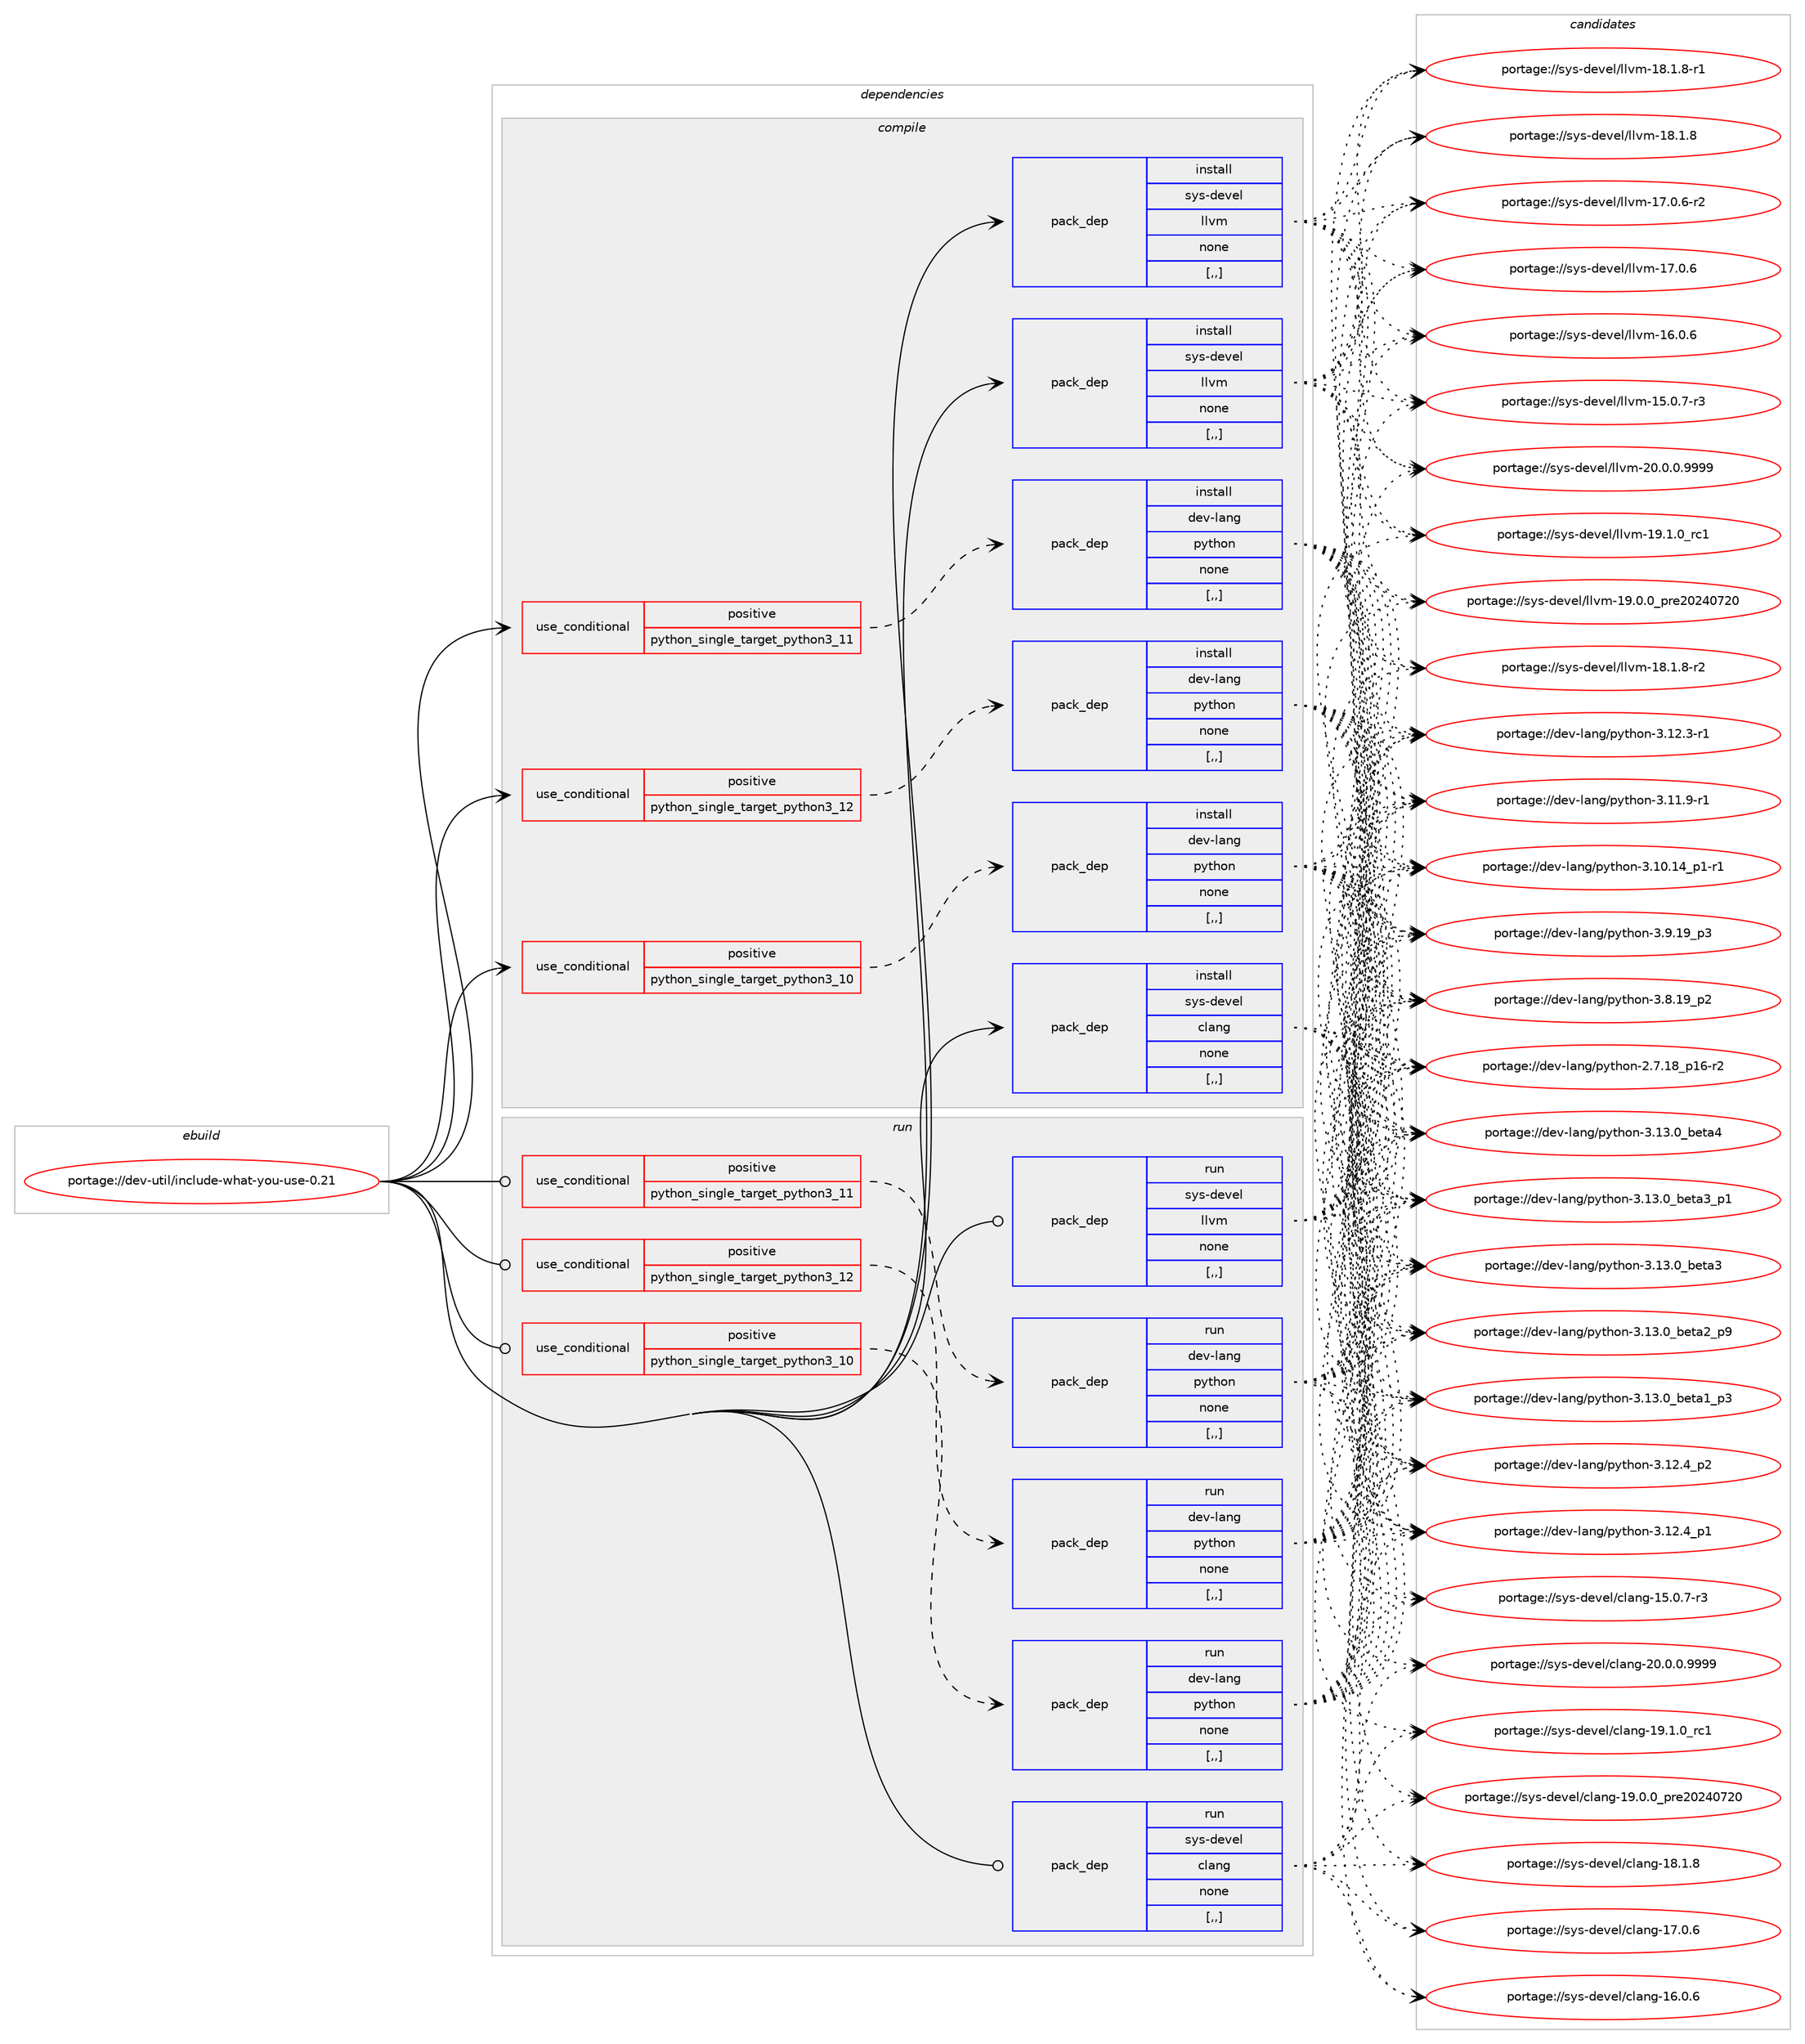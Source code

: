 digraph prolog {

# *************
# Graph options
# *************

newrank=true;
concentrate=true;
compound=true;
graph [rankdir=LR,fontname=Helvetica,fontsize=10,ranksep=1.5];#, ranksep=2.5, nodesep=0.2];
edge  [arrowhead=vee];
node  [fontname=Helvetica,fontsize=10];

# **********
# The ebuild
# **********

subgraph cluster_leftcol {
color=gray;
label=<<i>ebuild</i>>;
id [label="portage://dev-util/include-what-you-use-0.21", color=red, width=4, href="../dev-util/include-what-you-use-0.21.svg"];
}

# ****************
# The dependencies
# ****************

subgraph cluster_midcol {
color=gray;
label=<<i>dependencies</i>>;
subgraph cluster_compile {
fillcolor="#eeeeee";
style=filled;
label=<<i>compile</i>>;
subgraph cond60696 {
dependency215342 [label=<<TABLE BORDER="0" CELLBORDER="1" CELLSPACING="0" CELLPADDING="4"><TR><TD ROWSPAN="3" CELLPADDING="10">use_conditional</TD></TR><TR><TD>positive</TD></TR><TR><TD>python_single_target_python3_10</TD></TR></TABLE>>, shape=none, color=red];
subgraph pack153235 {
dependency215343 [label=<<TABLE BORDER="0" CELLBORDER="1" CELLSPACING="0" CELLPADDING="4" WIDTH="220"><TR><TD ROWSPAN="6" CELLPADDING="30">pack_dep</TD></TR><TR><TD WIDTH="110">install</TD></TR><TR><TD>dev-lang</TD></TR><TR><TD>python</TD></TR><TR><TD>none</TD></TR><TR><TD>[,,]</TD></TR></TABLE>>, shape=none, color=blue];
}
dependency215342:e -> dependency215343:w [weight=20,style="dashed",arrowhead="vee"];
}
id:e -> dependency215342:w [weight=20,style="solid",arrowhead="vee"];
subgraph cond60697 {
dependency215344 [label=<<TABLE BORDER="0" CELLBORDER="1" CELLSPACING="0" CELLPADDING="4"><TR><TD ROWSPAN="3" CELLPADDING="10">use_conditional</TD></TR><TR><TD>positive</TD></TR><TR><TD>python_single_target_python3_11</TD></TR></TABLE>>, shape=none, color=red];
subgraph pack153236 {
dependency215345 [label=<<TABLE BORDER="0" CELLBORDER="1" CELLSPACING="0" CELLPADDING="4" WIDTH="220"><TR><TD ROWSPAN="6" CELLPADDING="30">pack_dep</TD></TR><TR><TD WIDTH="110">install</TD></TR><TR><TD>dev-lang</TD></TR><TR><TD>python</TD></TR><TR><TD>none</TD></TR><TR><TD>[,,]</TD></TR></TABLE>>, shape=none, color=blue];
}
dependency215344:e -> dependency215345:w [weight=20,style="dashed",arrowhead="vee"];
}
id:e -> dependency215344:w [weight=20,style="solid",arrowhead="vee"];
subgraph cond60698 {
dependency215346 [label=<<TABLE BORDER="0" CELLBORDER="1" CELLSPACING="0" CELLPADDING="4"><TR><TD ROWSPAN="3" CELLPADDING="10">use_conditional</TD></TR><TR><TD>positive</TD></TR><TR><TD>python_single_target_python3_12</TD></TR></TABLE>>, shape=none, color=red];
subgraph pack153237 {
dependency215347 [label=<<TABLE BORDER="0" CELLBORDER="1" CELLSPACING="0" CELLPADDING="4" WIDTH="220"><TR><TD ROWSPAN="6" CELLPADDING="30">pack_dep</TD></TR><TR><TD WIDTH="110">install</TD></TR><TR><TD>dev-lang</TD></TR><TR><TD>python</TD></TR><TR><TD>none</TD></TR><TR><TD>[,,]</TD></TR></TABLE>>, shape=none, color=blue];
}
dependency215346:e -> dependency215347:w [weight=20,style="dashed",arrowhead="vee"];
}
id:e -> dependency215346:w [weight=20,style="solid",arrowhead="vee"];
subgraph pack153238 {
dependency215348 [label=<<TABLE BORDER="0" CELLBORDER="1" CELLSPACING="0" CELLPADDING="4" WIDTH="220"><TR><TD ROWSPAN="6" CELLPADDING="30">pack_dep</TD></TR><TR><TD WIDTH="110">install</TD></TR><TR><TD>sys-devel</TD></TR><TR><TD>clang</TD></TR><TR><TD>none</TD></TR><TR><TD>[,,]</TD></TR></TABLE>>, shape=none, color=blue];
}
id:e -> dependency215348:w [weight=20,style="solid",arrowhead="vee"];
subgraph pack153239 {
dependency215349 [label=<<TABLE BORDER="0" CELLBORDER="1" CELLSPACING="0" CELLPADDING="4" WIDTH="220"><TR><TD ROWSPAN="6" CELLPADDING="30">pack_dep</TD></TR><TR><TD WIDTH="110">install</TD></TR><TR><TD>sys-devel</TD></TR><TR><TD>llvm</TD></TR><TR><TD>none</TD></TR><TR><TD>[,,]</TD></TR></TABLE>>, shape=none, color=blue];
}
id:e -> dependency215349:w [weight=20,style="solid",arrowhead="vee"];
subgraph pack153240 {
dependency215350 [label=<<TABLE BORDER="0" CELLBORDER="1" CELLSPACING="0" CELLPADDING="4" WIDTH="220"><TR><TD ROWSPAN="6" CELLPADDING="30">pack_dep</TD></TR><TR><TD WIDTH="110">install</TD></TR><TR><TD>sys-devel</TD></TR><TR><TD>llvm</TD></TR><TR><TD>none</TD></TR><TR><TD>[,,]</TD></TR></TABLE>>, shape=none, color=blue];
}
id:e -> dependency215350:w [weight=20,style="solid",arrowhead="vee"];
}
subgraph cluster_compileandrun {
fillcolor="#eeeeee";
style=filled;
label=<<i>compile and run</i>>;
}
subgraph cluster_run {
fillcolor="#eeeeee";
style=filled;
label=<<i>run</i>>;
subgraph cond60699 {
dependency215351 [label=<<TABLE BORDER="0" CELLBORDER="1" CELLSPACING="0" CELLPADDING="4"><TR><TD ROWSPAN="3" CELLPADDING="10">use_conditional</TD></TR><TR><TD>positive</TD></TR><TR><TD>python_single_target_python3_10</TD></TR></TABLE>>, shape=none, color=red];
subgraph pack153241 {
dependency215352 [label=<<TABLE BORDER="0" CELLBORDER="1" CELLSPACING="0" CELLPADDING="4" WIDTH="220"><TR><TD ROWSPAN="6" CELLPADDING="30">pack_dep</TD></TR><TR><TD WIDTH="110">run</TD></TR><TR><TD>dev-lang</TD></TR><TR><TD>python</TD></TR><TR><TD>none</TD></TR><TR><TD>[,,]</TD></TR></TABLE>>, shape=none, color=blue];
}
dependency215351:e -> dependency215352:w [weight=20,style="dashed",arrowhead="vee"];
}
id:e -> dependency215351:w [weight=20,style="solid",arrowhead="odot"];
subgraph cond60700 {
dependency215353 [label=<<TABLE BORDER="0" CELLBORDER="1" CELLSPACING="0" CELLPADDING="4"><TR><TD ROWSPAN="3" CELLPADDING="10">use_conditional</TD></TR><TR><TD>positive</TD></TR><TR><TD>python_single_target_python3_11</TD></TR></TABLE>>, shape=none, color=red];
subgraph pack153242 {
dependency215354 [label=<<TABLE BORDER="0" CELLBORDER="1" CELLSPACING="0" CELLPADDING="4" WIDTH="220"><TR><TD ROWSPAN="6" CELLPADDING="30">pack_dep</TD></TR><TR><TD WIDTH="110">run</TD></TR><TR><TD>dev-lang</TD></TR><TR><TD>python</TD></TR><TR><TD>none</TD></TR><TR><TD>[,,]</TD></TR></TABLE>>, shape=none, color=blue];
}
dependency215353:e -> dependency215354:w [weight=20,style="dashed",arrowhead="vee"];
}
id:e -> dependency215353:w [weight=20,style="solid",arrowhead="odot"];
subgraph cond60701 {
dependency215355 [label=<<TABLE BORDER="0" CELLBORDER="1" CELLSPACING="0" CELLPADDING="4"><TR><TD ROWSPAN="3" CELLPADDING="10">use_conditional</TD></TR><TR><TD>positive</TD></TR><TR><TD>python_single_target_python3_12</TD></TR></TABLE>>, shape=none, color=red];
subgraph pack153243 {
dependency215356 [label=<<TABLE BORDER="0" CELLBORDER="1" CELLSPACING="0" CELLPADDING="4" WIDTH="220"><TR><TD ROWSPAN="6" CELLPADDING="30">pack_dep</TD></TR><TR><TD WIDTH="110">run</TD></TR><TR><TD>dev-lang</TD></TR><TR><TD>python</TD></TR><TR><TD>none</TD></TR><TR><TD>[,,]</TD></TR></TABLE>>, shape=none, color=blue];
}
dependency215355:e -> dependency215356:w [weight=20,style="dashed",arrowhead="vee"];
}
id:e -> dependency215355:w [weight=20,style="solid",arrowhead="odot"];
subgraph pack153244 {
dependency215357 [label=<<TABLE BORDER="0" CELLBORDER="1" CELLSPACING="0" CELLPADDING="4" WIDTH="220"><TR><TD ROWSPAN="6" CELLPADDING="30">pack_dep</TD></TR><TR><TD WIDTH="110">run</TD></TR><TR><TD>sys-devel</TD></TR><TR><TD>clang</TD></TR><TR><TD>none</TD></TR><TR><TD>[,,]</TD></TR></TABLE>>, shape=none, color=blue];
}
id:e -> dependency215357:w [weight=20,style="solid",arrowhead="odot"];
subgraph pack153245 {
dependency215358 [label=<<TABLE BORDER="0" CELLBORDER="1" CELLSPACING="0" CELLPADDING="4" WIDTH="220"><TR><TD ROWSPAN="6" CELLPADDING="30">pack_dep</TD></TR><TR><TD WIDTH="110">run</TD></TR><TR><TD>sys-devel</TD></TR><TR><TD>llvm</TD></TR><TR><TD>none</TD></TR><TR><TD>[,,]</TD></TR></TABLE>>, shape=none, color=blue];
}
id:e -> dependency215358:w [weight=20,style="solid",arrowhead="odot"];
}
}

# **************
# The candidates
# **************

subgraph cluster_choices {
rank=same;
color=gray;
label=<<i>candidates</i>>;

subgraph choice153235 {
color=black;
nodesep=1;
choice1001011184510897110103471121211161041111104551464951464895981011169752 [label="portage://dev-lang/python-3.13.0_beta4", color=red, width=4,href="../dev-lang/python-3.13.0_beta4.svg"];
choice10010111845108971101034711212111610411111045514649514648959810111697519511249 [label="portage://dev-lang/python-3.13.0_beta3_p1", color=red, width=4,href="../dev-lang/python-3.13.0_beta3_p1.svg"];
choice1001011184510897110103471121211161041111104551464951464895981011169751 [label="portage://dev-lang/python-3.13.0_beta3", color=red, width=4,href="../dev-lang/python-3.13.0_beta3.svg"];
choice10010111845108971101034711212111610411111045514649514648959810111697509511257 [label="portage://dev-lang/python-3.13.0_beta2_p9", color=red, width=4,href="../dev-lang/python-3.13.0_beta2_p9.svg"];
choice10010111845108971101034711212111610411111045514649514648959810111697499511251 [label="portage://dev-lang/python-3.13.0_beta1_p3", color=red, width=4,href="../dev-lang/python-3.13.0_beta1_p3.svg"];
choice100101118451089711010347112121116104111110455146495046529511250 [label="portage://dev-lang/python-3.12.4_p2", color=red, width=4,href="../dev-lang/python-3.12.4_p2.svg"];
choice100101118451089711010347112121116104111110455146495046529511249 [label="portage://dev-lang/python-3.12.4_p1", color=red, width=4,href="../dev-lang/python-3.12.4_p1.svg"];
choice100101118451089711010347112121116104111110455146495046514511449 [label="portage://dev-lang/python-3.12.3-r1", color=red, width=4,href="../dev-lang/python-3.12.3-r1.svg"];
choice100101118451089711010347112121116104111110455146494946574511449 [label="portage://dev-lang/python-3.11.9-r1", color=red, width=4,href="../dev-lang/python-3.11.9-r1.svg"];
choice100101118451089711010347112121116104111110455146494846495295112494511449 [label="portage://dev-lang/python-3.10.14_p1-r1", color=red, width=4,href="../dev-lang/python-3.10.14_p1-r1.svg"];
choice100101118451089711010347112121116104111110455146574649579511251 [label="portage://dev-lang/python-3.9.19_p3", color=red, width=4,href="../dev-lang/python-3.9.19_p3.svg"];
choice100101118451089711010347112121116104111110455146564649579511250 [label="portage://dev-lang/python-3.8.19_p2", color=red, width=4,href="../dev-lang/python-3.8.19_p2.svg"];
choice100101118451089711010347112121116104111110455046554649569511249544511450 [label="portage://dev-lang/python-2.7.18_p16-r2", color=red, width=4,href="../dev-lang/python-2.7.18_p16-r2.svg"];
dependency215343:e -> choice1001011184510897110103471121211161041111104551464951464895981011169752:w [style=dotted,weight="100"];
dependency215343:e -> choice10010111845108971101034711212111610411111045514649514648959810111697519511249:w [style=dotted,weight="100"];
dependency215343:e -> choice1001011184510897110103471121211161041111104551464951464895981011169751:w [style=dotted,weight="100"];
dependency215343:e -> choice10010111845108971101034711212111610411111045514649514648959810111697509511257:w [style=dotted,weight="100"];
dependency215343:e -> choice10010111845108971101034711212111610411111045514649514648959810111697499511251:w [style=dotted,weight="100"];
dependency215343:e -> choice100101118451089711010347112121116104111110455146495046529511250:w [style=dotted,weight="100"];
dependency215343:e -> choice100101118451089711010347112121116104111110455146495046529511249:w [style=dotted,weight="100"];
dependency215343:e -> choice100101118451089711010347112121116104111110455146495046514511449:w [style=dotted,weight="100"];
dependency215343:e -> choice100101118451089711010347112121116104111110455146494946574511449:w [style=dotted,weight="100"];
dependency215343:e -> choice100101118451089711010347112121116104111110455146494846495295112494511449:w [style=dotted,weight="100"];
dependency215343:e -> choice100101118451089711010347112121116104111110455146574649579511251:w [style=dotted,weight="100"];
dependency215343:e -> choice100101118451089711010347112121116104111110455146564649579511250:w [style=dotted,weight="100"];
dependency215343:e -> choice100101118451089711010347112121116104111110455046554649569511249544511450:w [style=dotted,weight="100"];
}
subgraph choice153236 {
color=black;
nodesep=1;
choice1001011184510897110103471121211161041111104551464951464895981011169752 [label="portage://dev-lang/python-3.13.0_beta4", color=red, width=4,href="../dev-lang/python-3.13.0_beta4.svg"];
choice10010111845108971101034711212111610411111045514649514648959810111697519511249 [label="portage://dev-lang/python-3.13.0_beta3_p1", color=red, width=4,href="../dev-lang/python-3.13.0_beta3_p1.svg"];
choice1001011184510897110103471121211161041111104551464951464895981011169751 [label="portage://dev-lang/python-3.13.0_beta3", color=red, width=4,href="../dev-lang/python-3.13.0_beta3.svg"];
choice10010111845108971101034711212111610411111045514649514648959810111697509511257 [label="portage://dev-lang/python-3.13.0_beta2_p9", color=red, width=4,href="../dev-lang/python-3.13.0_beta2_p9.svg"];
choice10010111845108971101034711212111610411111045514649514648959810111697499511251 [label="portage://dev-lang/python-3.13.0_beta1_p3", color=red, width=4,href="../dev-lang/python-3.13.0_beta1_p3.svg"];
choice100101118451089711010347112121116104111110455146495046529511250 [label="portage://dev-lang/python-3.12.4_p2", color=red, width=4,href="../dev-lang/python-3.12.4_p2.svg"];
choice100101118451089711010347112121116104111110455146495046529511249 [label="portage://dev-lang/python-3.12.4_p1", color=red, width=4,href="../dev-lang/python-3.12.4_p1.svg"];
choice100101118451089711010347112121116104111110455146495046514511449 [label="portage://dev-lang/python-3.12.3-r1", color=red, width=4,href="../dev-lang/python-3.12.3-r1.svg"];
choice100101118451089711010347112121116104111110455146494946574511449 [label="portage://dev-lang/python-3.11.9-r1", color=red, width=4,href="../dev-lang/python-3.11.9-r1.svg"];
choice100101118451089711010347112121116104111110455146494846495295112494511449 [label="portage://dev-lang/python-3.10.14_p1-r1", color=red, width=4,href="../dev-lang/python-3.10.14_p1-r1.svg"];
choice100101118451089711010347112121116104111110455146574649579511251 [label="portage://dev-lang/python-3.9.19_p3", color=red, width=4,href="../dev-lang/python-3.9.19_p3.svg"];
choice100101118451089711010347112121116104111110455146564649579511250 [label="portage://dev-lang/python-3.8.19_p2", color=red, width=4,href="../dev-lang/python-3.8.19_p2.svg"];
choice100101118451089711010347112121116104111110455046554649569511249544511450 [label="portage://dev-lang/python-2.7.18_p16-r2", color=red, width=4,href="../dev-lang/python-2.7.18_p16-r2.svg"];
dependency215345:e -> choice1001011184510897110103471121211161041111104551464951464895981011169752:w [style=dotted,weight="100"];
dependency215345:e -> choice10010111845108971101034711212111610411111045514649514648959810111697519511249:w [style=dotted,weight="100"];
dependency215345:e -> choice1001011184510897110103471121211161041111104551464951464895981011169751:w [style=dotted,weight="100"];
dependency215345:e -> choice10010111845108971101034711212111610411111045514649514648959810111697509511257:w [style=dotted,weight="100"];
dependency215345:e -> choice10010111845108971101034711212111610411111045514649514648959810111697499511251:w [style=dotted,weight="100"];
dependency215345:e -> choice100101118451089711010347112121116104111110455146495046529511250:w [style=dotted,weight="100"];
dependency215345:e -> choice100101118451089711010347112121116104111110455146495046529511249:w [style=dotted,weight="100"];
dependency215345:e -> choice100101118451089711010347112121116104111110455146495046514511449:w [style=dotted,weight="100"];
dependency215345:e -> choice100101118451089711010347112121116104111110455146494946574511449:w [style=dotted,weight="100"];
dependency215345:e -> choice100101118451089711010347112121116104111110455146494846495295112494511449:w [style=dotted,weight="100"];
dependency215345:e -> choice100101118451089711010347112121116104111110455146574649579511251:w [style=dotted,weight="100"];
dependency215345:e -> choice100101118451089711010347112121116104111110455146564649579511250:w [style=dotted,weight="100"];
dependency215345:e -> choice100101118451089711010347112121116104111110455046554649569511249544511450:w [style=dotted,weight="100"];
}
subgraph choice153237 {
color=black;
nodesep=1;
choice1001011184510897110103471121211161041111104551464951464895981011169752 [label="portage://dev-lang/python-3.13.0_beta4", color=red, width=4,href="../dev-lang/python-3.13.0_beta4.svg"];
choice10010111845108971101034711212111610411111045514649514648959810111697519511249 [label="portage://dev-lang/python-3.13.0_beta3_p1", color=red, width=4,href="../dev-lang/python-3.13.0_beta3_p1.svg"];
choice1001011184510897110103471121211161041111104551464951464895981011169751 [label="portage://dev-lang/python-3.13.0_beta3", color=red, width=4,href="../dev-lang/python-3.13.0_beta3.svg"];
choice10010111845108971101034711212111610411111045514649514648959810111697509511257 [label="portage://dev-lang/python-3.13.0_beta2_p9", color=red, width=4,href="../dev-lang/python-3.13.0_beta2_p9.svg"];
choice10010111845108971101034711212111610411111045514649514648959810111697499511251 [label="portage://dev-lang/python-3.13.0_beta1_p3", color=red, width=4,href="../dev-lang/python-3.13.0_beta1_p3.svg"];
choice100101118451089711010347112121116104111110455146495046529511250 [label="portage://dev-lang/python-3.12.4_p2", color=red, width=4,href="../dev-lang/python-3.12.4_p2.svg"];
choice100101118451089711010347112121116104111110455146495046529511249 [label="portage://dev-lang/python-3.12.4_p1", color=red, width=4,href="../dev-lang/python-3.12.4_p1.svg"];
choice100101118451089711010347112121116104111110455146495046514511449 [label="portage://dev-lang/python-3.12.3-r1", color=red, width=4,href="../dev-lang/python-3.12.3-r1.svg"];
choice100101118451089711010347112121116104111110455146494946574511449 [label="portage://dev-lang/python-3.11.9-r1", color=red, width=4,href="../dev-lang/python-3.11.9-r1.svg"];
choice100101118451089711010347112121116104111110455146494846495295112494511449 [label="portage://dev-lang/python-3.10.14_p1-r1", color=red, width=4,href="../dev-lang/python-3.10.14_p1-r1.svg"];
choice100101118451089711010347112121116104111110455146574649579511251 [label="portage://dev-lang/python-3.9.19_p3", color=red, width=4,href="../dev-lang/python-3.9.19_p3.svg"];
choice100101118451089711010347112121116104111110455146564649579511250 [label="portage://dev-lang/python-3.8.19_p2", color=red, width=4,href="../dev-lang/python-3.8.19_p2.svg"];
choice100101118451089711010347112121116104111110455046554649569511249544511450 [label="portage://dev-lang/python-2.7.18_p16-r2", color=red, width=4,href="../dev-lang/python-2.7.18_p16-r2.svg"];
dependency215347:e -> choice1001011184510897110103471121211161041111104551464951464895981011169752:w [style=dotted,weight="100"];
dependency215347:e -> choice10010111845108971101034711212111610411111045514649514648959810111697519511249:w [style=dotted,weight="100"];
dependency215347:e -> choice1001011184510897110103471121211161041111104551464951464895981011169751:w [style=dotted,weight="100"];
dependency215347:e -> choice10010111845108971101034711212111610411111045514649514648959810111697509511257:w [style=dotted,weight="100"];
dependency215347:e -> choice10010111845108971101034711212111610411111045514649514648959810111697499511251:w [style=dotted,weight="100"];
dependency215347:e -> choice100101118451089711010347112121116104111110455146495046529511250:w [style=dotted,weight="100"];
dependency215347:e -> choice100101118451089711010347112121116104111110455146495046529511249:w [style=dotted,weight="100"];
dependency215347:e -> choice100101118451089711010347112121116104111110455146495046514511449:w [style=dotted,weight="100"];
dependency215347:e -> choice100101118451089711010347112121116104111110455146494946574511449:w [style=dotted,weight="100"];
dependency215347:e -> choice100101118451089711010347112121116104111110455146494846495295112494511449:w [style=dotted,weight="100"];
dependency215347:e -> choice100101118451089711010347112121116104111110455146574649579511251:w [style=dotted,weight="100"];
dependency215347:e -> choice100101118451089711010347112121116104111110455146564649579511250:w [style=dotted,weight="100"];
dependency215347:e -> choice100101118451089711010347112121116104111110455046554649569511249544511450:w [style=dotted,weight="100"];
}
subgraph choice153238 {
color=black;
nodesep=1;
choice11512111545100101118101108479910897110103455048464846484657575757 [label="portage://sys-devel/clang-20.0.0.9999", color=red, width=4,href="../sys-devel/clang-20.0.0.9999.svg"];
choice1151211154510010111810110847991089711010345495746494648951149949 [label="portage://sys-devel/clang-19.1.0_rc1", color=red, width=4,href="../sys-devel/clang-19.1.0_rc1.svg"];
choice1151211154510010111810110847991089711010345495746484648951121141015048505248555048 [label="portage://sys-devel/clang-19.0.0_pre20240720", color=red, width=4,href="../sys-devel/clang-19.0.0_pre20240720.svg"];
choice1151211154510010111810110847991089711010345495646494656 [label="portage://sys-devel/clang-18.1.8", color=red, width=4,href="../sys-devel/clang-18.1.8.svg"];
choice1151211154510010111810110847991089711010345495546484654 [label="portage://sys-devel/clang-17.0.6", color=red, width=4,href="../sys-devel/clang-17.0.6.svg"];
choice1151211154510010111810110847991089711010345495446484654 [label="portage://sys-devel/clang-16.0.6", color=red, width=4,href="../sys-devel/clang-16.0.6.svg"];
choice11512111545100101118101108479910897110103454953464846554511451 [label="portage://sys-devel/clang-15.0.7-r3", color=red, width=4,href="../sys-devel/clang-15.0.7-r3.svg"];
dependency215348:e -> choice11512111545100101118101108479910897110103455048464846484657575757:w [style=dotted,weight="100"];
dependency215348:e -> choice1151211154510010111810110847991089711010345495746494648951149949:w [style=dotted,weight="100"];
dependency215348:e -> choice1151211154510010111810110847991089711010345495746484648951121141015048505248555048:w [style=dotted,weight="100"];
dependency215348:e -> choice1151211154510010111810110847991089711010345495646494656:w [style=dotted,weight="100"];
dependency215348:e -> choice1151211154510010111810110847991089711010345495546484654:w [style=dotted,weight="100"];
dependency215348:e -> choice1151211154510010111810110847991089711010345495446484654:w [style=dotted,weight="100"];
dependency215348:e -> choice11512111545100101118101108479910897110103454953464846554511451:w [style=dotted,weight="100"];
}
subgraph choice153239 {
color=black;
nodesep=1;
choice1151211154510010111810110847108108118109455048464846484657575757 [label="portage://sys-devel/llvm-20.0.0.9999", color=red, width=4,href="../sys-devel/llvm-20.0.0.9999.svg"];
choice115121115451001011181011084710810811810945495746494648951149949 [label="portage://sys-devel/llvm-19.1.0_rc1", color=red, width=4,href="../sys-devel/llvm-19.1.0_rc1.svg"];
choice115121115451001011181011084710810811810945495746484648951121141015048505248555048 [label="portage://sys-devel/llvm-19.0.0_pre20240720", color=red, width=4,href="../sys-devel/llvm-19.0.0_pre20240720.svg"];
choice1151211154510010111810110847108108118109454956464946564511450 [label="portage://sys-devel/llvm-18.1.8-r2", color=red, width=4,href="../sys-devel/llvm-18.1.8-r2.svg"];
choice1151211154510010111810110847108108118109454956464946564511449 [label="portage://sys-devel/llvm-18.1.8-r1", color=red, width=4,href="../sys-devel/llvm-18.1.8-r1.svg"];
choice115121115451001011181011084710810811810945495646494656 [label="portage://sys-devel/llvm-18.1.8", color=red, width=4,href="../sys-devel/llvm-18.1.8.svg"];
choice1151211154510010111810110847108108118109454955464846544511450 [label="portage://sys-devel/llvm-17.0.6-r2", color=red, width=4,href="../sys-devel/llvm-17.0.6-r2.svg"];
choice115121115451001011181011084710810811810945495546484654 [label="portage://sys-devel/llvm-17.0.6", color=red, width=4,href="../sys-devel/llvm-17.0.6.svg"];
choice115121115451001011181011084710810811810945495446484654 [label="portage://sys-devel/llvm-16.0.6", color=red, width=4,href="../sys-devel/llvm-16.0.6.svg"];
choice1151211154510010111810110847108108118109454953464846554511451 [label="portage://sys-devel/llvm-15.0.7-r3", color=red, width=4,href="../sys-devel/llvm-15.0.7-r3.svg"];
dependency215349:e -> choice1151211154510010111810110847108108118109455048464846484657575757:w [style=dotted,weight="100"];
dependency215349:e -> choice115121115451001011181011084710810811810945495746494648951149949:w [style=dotted,weight="100"];
dependency215349:e -> choice115121115451001011181011084710810811810945495746484648951121141015048505248555048:w [style=dotted,weight="100"];
dependency215349:e -> choice1151211154510010111810110847108108118109454956464946564511450:w [style=dotted,weight="100"];
dependency215349:e -> choice1151211154510010111810110847108108118109454956464946564511449:w [style=dotted,weight="100"];
dependency215349:e -> choice115121115451001011181011084710810811810945495646494656:w [style=dotted,weight="100"];
dependency215349:e -> choice1151211154510010111810110847108108118109454955464846544511450:w [style=dotted,weight="100"];
dependency215349:e -> choice115121115451001011181011084710810811810945495546484654:w [style=dotted,weight="100"];
dependency215349:e -> choice115121115451001011181011084710810811810945495446484654:w [style=dotted,weight="100"];
dependency215349:e -> choice1151211154510010111810110847108108118109454953464846554511451:w [style=dotted,weight="100"];
}
subgraph choice153240 {
color=black;
nodesep=1;
choice1151211154510010111810110847108108118109455048464846484657575757 [label="portage://sys-devel/llvm-20.0.0.9999", color=red, width=4,href="../sys-devel/llvm-20.0.0.9999.svg"];
choice115121115451001011181011084710810811810945495746494648951149949 [label="portage://sys-devel/llvm-19.1.0_rc1", color=red, width=4,href="../sys-devel/llvm-19.1.0_rc1.svg"];
choice115121115451001011181011084710810811810945495746484648951121141015048505248555048 [label="portage://sys-devel/llvm-19.0.0_pre20240720", color=red, width=4,href="../sys-devel/llvm-19.0.0_pre20240720.svg"];
choice1151211154510010111810110847108108118109454956464946564511450 [label="portage://sys-devel/llvm-18.1.8-r2", color=red, width=4,href="../sys-devel/llvm-18.1.8-r2.svg"];
choice1151211154510010111810110847108108118109454956464946564511449 [label="portage://sys-devel/llvm-18.1.8-r1", color=red, width=4,href="../sys-devel/llvm-18.1.8-r1.svg"];
choice115121115451001011181011084710810811810945495646494656 [label="portage://sys-devel/llvm-18.1.8", color=red, width=4,href="../sys-devel/llvm-18.1.8.svg"];
choice1151211154510010111810110847108108118109454955464846544511450 [label="portage://sys-devel/llvm-17.0.6-r2", color=red, width=4,href="../sys-devel/llvm-17.0.6-r2.svg"];
choice115121115451001011181011084710810811810945495546484654 [label="portage://sys-devel/llvm-17.0.6", color=red, width=4,href="../sys-devel/llvm-17.0.6.svg"];
choice115121115451001011181011084710810811810945495446484654 [label="portage://sys-devel/llvm-16.0.6", color=red, width=4,href="../sys-devel/llvm-16.0.6.svg"];
choice1151211154510010111810110847108108118109454953464846554511451 [label="portage://sys-devel/llvm-15.0.7-r3", color=red, width=4,href="../sys-devel/llvm-15.0.7-r3.svg"];
dependency215350:e -> choice1151211154510010111810110847108108118109455048464846484657575757:w [style=dotted,weight="100"];
dependency215350:e -> choice115121115451001011181011084710810811810945495746494648951149949:w [style=dotted,weight="100"];
dependency215350:e -> choice115121115451001011181011084710810811810945495746484648951121141015048505248555048:w [style=dotted,weight="100"];
dependency215350:e -> choice1151211154510010111810110847108108118109454956464946564511450:w [style=dotted,weight="100"];
dependency215350:e -> choice1151211154510010111810110847108108118109454956464946564511449:w [style=dotted,weight="100"];
dependency215350:e -> choice115121115451001011181011084710810811810945495646494656:w [style=dotted,weight="100"];
dependency215350:e -> choice1151211154510010111810110847108108118109454955464846544511450:w [style=dotted,weight="100"];
dependency215350:e -> choice115121115451001011181011084710810811810945495546484654:w [style=dotted,weight="100"];
dependency215350:e -> choice115121115451001011181011084710810811810945495446484654:w [style=dotted,weight="100"];
dependency215350:e -> choice1151211154510010111810110847108108118109454953464846554511451:w [style=dotted,weight="100"];
}
subgraph choice153241 {
color=black;
nodesep=1;
choice1001011184510897110103471121211161041111104551464951464895981011169752 [label="portage://dev-lang/python-3.13.0_beta4", color=red, width=4,href="../dev-lang/python-3.13.0_beta4.svg"];
choice10010111845108971101034711212111610411111045514649514648959810111697519511249 [label="portage://dev-lang/python-3.13.0_beta3_p1", color=red, width=4,href="../dev-lang/python-3.13.0_beta3_p1.svg"];
choice1001011184510897110103471121211161041111104551464951464895981011169751 [label="portage://dev-lang/python-3.13.0_beta3", color=red, width=4,href="../dev-lang/python-3.13.0_beta3.svg"];
choice10010111845108971101034711212111610411111045514649514648959810111697509511257 [label="portage://dev-lang/python-3.13.0_beta2_p9", color=red, width=4,href="../dev-lang/python-3.13.0_beta2_p9.svg"];
choice10010111845108971101034711212111610411111045514649514648959810111697499511251 [label="portage://dev-lang/python-3.13.0_beta1_p3", color=red, width=4,href="../dev-lang/python-3.13.0_beta1_p3.svg"];
choice100101118451089711010347112121116104111110455146495046529511250 [label="portage://dev-lang/python-3.12.4_p2", color=red, width=4,href="../dev-lang/python-3.12.4_p2.svg"];
choice100101118451089711010347112121116104111110455146495046529511249 [label="portage://dev-lang/python-3.12.4_p1", color=red, width=4,href="../dev-lang/python-3.12.4_p1.svg"];
choice100101118451089711010347112121116104111110455146495046514511449 [label="portage://dev-lang/python-3.12.3-r1", color=red, width=4,href="../dev-lang/python-3.12.3-r1.svg"];
choice100101118451089711010347112121116104111110455146494946574511449 [label="portage://dev-lang/python-3.11.9-r1", color=red, width=4,href="../dev-lang/python-3.11.9-r1.svg"];
choice100101118451089711010347112121116104111110455146494846495295112494511449 [label="portage://dev-lang/python-3.10.14_p1-r1", color=red, width=4,href="../dev-lang/python-3.10.14_p1-r1.svg"];
choice100101118451089711010347112121116104111110455146574649579511251 [label="portage://dev-lang/python-3.9.19_p3", color=red, width=4,href="../dev-lang/python-3.9.19_p3.svg"];
choice100101118451089711010347112121116104111110455146564649579511250 [label="portage://dev-lang/python-3.8.19_p2", color=red, width=4,href="../dev-lang/python-3.8.19_p2.svg"];
choice100101118451089711010347112121116104111110455046554649569511249544511450 [label="portage://dev-lang/python-2.7.18_p16-r2", color=red, width=4,href="../dev-lang/python-2.7.18_p16-r2.svg"];
dependency215352:e -> choice1001011184510897110103471121211161041111104551464951464895981011169752:w [style=dotted,weight="100"];
dependency215352:e -> choice10010111845108971101034711212111610411111045514649514648959810111697519511249:w [style=dotted,weight="100"];
dependency215352:e -> choice1001011184510897110103471121211161041111104551464951464895981011169751:w [style=dotted,weight="100"];
dependency215352:e -> choice10010111845108971101034711212111610411111045514649514648959810111697509511257:w [style=dotted,weight="100"];
dependency215352:e -> choice10010111845108971101034711212111610411111045514649514648959810111697499511251:w [style=dotted,weight="100"];
dependency215352:e -> choice100101118451089711010347112121116104111110455146495046529511250:w [style=dotted,weight="100"];
dependency215352:e -> choice100101118451089711010347112121116104111110455146495046529511249:w [style=dotted,weight="100"];
dependency215352:e -> choice100101118451089711010347112121116104111110455146495046514511449:w [style=dotted,weight="100"];
dependency215352:e -> choice100101118451089711010347112121116104111110455146494946574511449:w [style=dotted,weight="100"];
dependency215352:e -> choice100101118451089711010347112121116104111110455146494846495295112494511449:w [style=dotted,weight="100"];
dependency215352:e -> choice100101118451089711010347112121116104111110455146574649579511251:w [style=dotted,weight="100"];
dependency215352:e -> choice100101118451089711010347112121116104111110455146564649579511250:w [style=dotted,weight="100"];
dependency215352:e -> choice100101118451089711010347112121116104111110455046554649569511249544511450:w [style=dotted,weight="100"];
}
subgraph choice153242 {
color=black;
nodesep=1;
choice1001011184510897110103471121211161041111104551464951464895981011169752 [label="portage://dev-lang/python-3.13.0_beta4", color=red, width=4,href="../dev-lang/python-3.13.0_beta4.svg"];
choice10010111845108971101034711212111610411111045514649514648959810111697519511249 [label="portage://dev-lang/python-3.13.0_beta3_p1", color=red, width=4,href="../dev-lang/python-3.13.0_beta3_p1.svg"];
choice1001011184510897110103471121211161041111104551464951464895981011169751 [label="portage://dev-lang/python-3.13.0_beta3", color=red, width=4,href="../dev-lang/python-3.13.0_beta3.svg"];
choice10010111845108971101034711212111610411111045514649514648959810111697509511257 [label="portage://dev-lang/python-3.13.0_beta2_p9", color=red, width=4,href="../dev-lang/python-3.13.0_beta2_p9.svg"];
choice10010111845108971101034711212111610411111045514649514648959810111697499511251 [label="portage://dev-lang/python-3.13.0_beta1_p3", color=red, width=4,href="../dev-lang/python-3.13.0_beta1_p3.svg"];
choice100101118451089711010347112121116104111110455146495046529511250 [label="portage://dev-lang/python-3.12.4_p2", color=red, width=4,href="../dev-lang/python-3.12.4_p2.svg"];
choice100101118451089711010347112121116104111110455146495046529511249 [label="portage://dev-lang/python-3.12.4_p1", color=red, width=4,href="../dev-lang/python-3.12.4_p1.svg"];
choice100101118451089711010347112121116104111110455146495046514511449 [label="portage://dev-lang/python-3.12.3-r1", color=red, width=4,href="../dev-lang/python-3.12.3-r1.svg"];
choice100101118451089711010347112121116104111110455146494946574511449 [label="portage://dev-lang/python-3.11.9-r1", color=red, width=4,href="../dev-lang/python-3.11.9-r1.svg"];
choice100101118451089711010347112121116104111110455146494846495295112494511449 [label="portage://dev-lang/python-3.10.14_p1-r1", color=red, width=4,href="../dev-lang/python-3.10.14_p1-r1.svg"];
choice100101118451089711010347112121116104111110455146574649579511251 [label="portage://dev-lang/python-3.9.19_p3", color=red, width=4,href="../dev-lang/python-3.9.19_p3.svg"];
choice100101118451089711010347112121116104111110455146564649579511250 [label="portage://dev-lang/python-3.8.19_p2", color=red, width=4,href="../dev-lang/python-3.8.19_p2.svg"];
choice100101118451089711010347112121116104111110455046554649569511249544511450 [label="portage://dev-lang/python-2.7.18_p16-r2", color=red, width=4,href="../dev-lang/python-2.7.18_p16-r2.svg"];
dependency215354:e -> choice1001011184510897110103471121211161041111104551464951464895981011169752:w [style=dotted,weight="100"];
dependency215354:e -> choice10010111845108971101034711212111610411111045514649514648959810111697519511249:w [style=dotted,weight="100"];
dependency215354:e -> choice1001011184510897110103471121211161041111104551464951464895981011169751:w [style=dotted,weight="100"];
dependency215354:e -> choice10010111845108971101034711212111610411111045514649514648959810111697509511257:w [style=dotted,weight="100"];
dependency215354:e -> choice10010111845108971101034711212111610411111045514649514648959810111697499511251:w [style=dotted,weight="100"];
dependency215354:e -> choice100101118451089711010347112121116104111110455146495046529511250:w [style=dotted,weight="100"];
dependency215354:e -> choice100101118451089711010347112121116104111110455146495046529511249:w [style=dotted,weight="100"];
dependency215354:e -> choice100101118451089711010347112121116104111110455146495046514511449:w [style=dotted,weight="100"];
dependency215354:e -> choice100101118451089711010347112121116104111110455146494946574511449:w [style=dotted,weight="100"];
dependency215354:e -> choice100101118451089711010347112121116104111110455146494846495295112494511449:w [style=dotted,weight="100"];
dependency215354:e -> choice100101118451089711010347112121116104111110455146574649579511251:w [style=dotted,weight="100"];
dependency215354:e -> choice100101118451089711010347112121116104111110455146564649579511250:w [style=dotted,weight="100"];
dependency215354:e -> choice100101118451089711010347112121116104111110455046554649569511249544511450:w [style=dotted,weight="100"];
}
subgraph choice153243 {
color=black;
nodesep=1;
choice1001011184510897110103471121211161041111104551464951464895981011169752 [label="portage://dev-lang/python-3.13.0_beta4", color=red, width=4,href="../dev-lang/python-3.13.0_beta4.svg"];
choice10010111845108971101034711212111610411111045514649514648959810111697519511249 [label="portage://dev-lang/python-3.13.0_beta3_p1", color=red, width=4,href="../dev-lang/python-3.13.0_beta3_p1.svg"];
choice1001011184510897110103471121211161041111104551464951464895981011169751 [label="portage://dev-lang/python-3.13.0_beta3", color=red, width=4,href="../dev-lang/python-3.13.0_beta3.svg"];
choice10010111845108971101034711212111610411111045514649514648959810111697509511257 [label="portage://dev-lang/python-3.13.0_beta2_p9", color=red, width=4,href="../dev-lang/python-3.13.0_beta2_p9.svg"];
choice10010111845108971101034711212111610411111045514649514648959810111697499511251 [label="portage://dev-lang/python-3.13.0_beta1_p3", color=red, width=4,href="../dev-lang/python-3.13.0_beta1_p3.svg"];
choice100101118451089711010347112121116104111110455146495046529511250 [label="portage://dev-lang/python-3.12.4_p2", color=red, width=4,href="../dev-lang/python-3.12.4_p2.svg"];
choice100101118451089711010347112121116104111110455146495046529511249 [label="portage://dev-lang/python-3.12.4_p1", color=red, width=4,href="../dev-lang/python-3.12.4_p1.svg"];
choice100101118451089711010347112121116104111110455146495046514511449 [label="portage://dev-lang/python-3.12.3-r1", color=red, width=4,href="../dev-lang/python-3.12.3-r1.svg"];
choice100101118451089711010347112121116104111110455146494946574511449 [label="portage://dev-lang/python-3.11.9-r1", color=red, width=4,href="../dev-lang/python-3.11.9-r1.svg"];
choice100101118451089711010347112121116104111110455146494846495295112494511449 [label="portage://dev-lang/python-3.10.14_p1-r1", color=red, width=4,href="../dev-lang/python-3.10.14_p1-r1.svg"];
choice100101118451089711010347112121116104111110455146574649579511251 [label="portage://dev-lang/python-3.9.19_p3", color=red, width=4,href="../dev-lang/python-3.9.19_p3.svg"];
choice100101118451089711010347112121116104111110455146564649579511250 [label="portage://dev-lang/python-3.8.19_p2", color=red, width=4,href="../dev-lang/python-3.8.19_p2.svg"];
choice100101118451089711010347112121116104111110455046554649569511249544511450 [label="portage://dev-lang/python-2.7.18_p16-r2", color=red, width=4,href="../dev-lang/python-2.7.18_p16-r2.svg"];
dependency215356:e -> choice1001011184510897110103471121211161041111104551464951464895981011169752:w [style=dotted,weight="100"];
dependency215356:e -> choice10010111845108971101034711212111610411111045514649514648959810111697519511249:w [style=dotted,weight="100"];
dependency215356:e -> choice1001011184510897110103471121211161041111104551464951464895981011169751:w [style=dotted,weight="100"];
dependency215356:e -> choice10010111845108971101034711212111610411111045514649514648959810111697509511257:w [style=dotted,weight="100"];
dependency215356:e -> choice10010111845108971101034711212111610411111045514649514648959810111697499511251:w [style=dotted,weight="100"];
dependency215356:e -> choice100101118451089711010347112121116104111110455146495046529511250:w [style=dotted,weight="100"];
dependency215356:e -> choice100101118451089711010347112121116104111110455146495046529511249:w [style=dotted,weight="100"];
dependency215356:e -> choice100101118451089711010347112121116104111110455146495046514511449:w [style=dotted,weight="100"];
dependency215356:e -> choice100101118451089711010347112121116104111110455146494946574511449:w [style=dotted,weight="100"];
dependency215356:e -> choice100101118451089711010347112121116104111110455146494846495295112494511449:w [style=dotted,weight="100"];
dependency215356:e -> choice100101118451089711010347112121116104111110455146574649579511251:w [style=dotted,weight="100"];
dependency215356:e -> choice100101118451089711010347112121116104111110455146564649579511250:w [style=dotted,weight="100"];
dependency215356:e -> choice100101118451089711010347112121116104111110455046554649569511249544511450:w [style=dotted,weight="100"];
}
subgraph choice153244 {
color=black;
nodesep=1;
choice11512111545100101118101108479910897110103455048464846484657575757 [label="portage://sys-devel/clang-20.0.0.9999", color=red, width=4,href="../sys-devel/clang-20.0.0.9999.svg"];
choice1151211154510010111810110847991089711010345495746494648951149949 [label="portage://sys-devel/clang-19.1.0_rc1", color=red, width=4,href="../sys-devel/clang-19.1.0_rc1.svg"];
choice1151211154510010111810110847991089711010345495746484648951121141015048505248555048 [label="portage://sys-devel/clang-19.0.0_pre20240720", color=red, width=4,href="../sys-devel/clang-19.0.0_pre20240720.svg"];
choice1151211154510010111810110847991089711010345495646494656 [label="portage://sys-devel/clang-18.1.8", color=red, width=4,href="../sys-devel/clang-18.1.8.svg"];
choice1151211154510010111810110847991089711010345495546484654 [label="portage://sys-devel/clang-17.0.6", color=red, width=4,href="../sys-devel/clang-17.0.6.svg"];
choice1151211154510010111810110847991089711010345495446484654 [label="portage://sys-devel/clang-16.0.6", color=red, width=4,href="../sys-devel/clang-16.0.6.svg"];
choice11512111545100101118101108479910897110103454953464846554511451 [label="portage://sys-devel/clang-15.0.7-r3", color=red, width=4,href="../sys-devel/clang-15.0.7-r3.svg"];
dependency215357:e -> choice11512111545100101118101108479910897110103455048464846484657575757:w [style=dotted,weight="100"];
dependency215357:e -> choice1151211154510010111810110847991089711010345495746494648951149949:w [style=dotted,weight="100"];
dependency215357:e -> choice1151211154510010111810110847991089711010345495746484648951121141015048505248555048:w [style=dotted,weight="100"];
dependency215357:e -> choice1151211154510010111810110847991089711010345495646494656:w [style=dotted,weight="100"];
dependency215357:e -> choice1151211154510010111810110847991089711010345495546484654:w [style=dotted,weight="100"];
dependency215357:e -> choice1151211154510010111810110847991089711010345495446484654:w [style=dotted,weight="100"];
dependency215357:e -> choice11512111545100101118101108479910897110103454953464846554511451:w [style=dotted,weight="100"];
}
subgraph choice153245 {
color=black;
nodesep=1;
choice1151211154510010111810110847108108118109455048464846484657575757 [label="portage://sys-devel/llvm-20.0.0.9999", color=red, width=4,href="../sys-devel/llvm-20.0.0.9999.svg"];
choice115121115451001011181011084710810811810945495746494648951149949 [label="portage://sys-devel/llvm-19.1.0_rc1", color=red, width=4,href="../sys-devel/llvm-19.1.0_rc1.svg"];
choice115121115451001011181011084710810811810945495746484648951121141015048505248555048 [label="portage://sys-devel/llvm-19.0.0_pre20240720", color=red, width=4,href="../sys-devel/llvm-19.0.0_pre20240720.svg"];
choice1151211154510010111810110847108108118109454956464946564511450 [label="portage://sys-devel/llvm-18.1.8-r2", color=red, width=4,href="../sys-devel/llvm-18.1.8-r2.svg"];
choice1151211154510010111810110847108108118109454956464946564511449 [label="portage://sys-devel/llvm-18.1.8-r1", color=red, width=4,href="../sys-devel/llvm-18.1.8-r1.svg"];
choice115121115451001011181011084710810811810945495646494656 [label="portage://sys-devel/llvm-18.1.8", color=red, width=4,href="../sys-devel/llvm-18.1.8.svg"];
choice1151211154510010111810110847108108118109454955464846544511450 [label="portage://sys-devel/llvm-17.0.6-r2", color=red, width=4,href="../sys-devel/llvm-17.0.6-r2.svg"];
choice115121115451001011181011084710810811810945495546484654 [label="portage://sys-devel/llvm-17.0.6", color=red, width=4,href="../sys-devel/llvm-17.0.6.svg"];
choice115121115451001011181011084710810811810945495446484654 [label="portage://sys-devel/llvm-16.0.6", color=red, width=4,href="../sys-devel/llvm-16.0.6.svg"];
choice1151211154510010111810110847108108118109454953464846554511451 [label="portage://sys-devel/llvm-15.0.7-r3", color=red, width=4,href="../sys-devel/llvm-15.0.7-r3.svg"];
dependency215358:e -> choice1151211154510010111810110847108108118109455048464846484657575757:w [style=dotted,weight="100"];
dependency215358:e -> choice115121115451001011181011084710810811810945495746494648951149949:w [style=dotted,weight="100"];
dependency215358:e -> choice115121115451001011181011084710810811810945495746484648951121141015048505248555048:w [style=dotted,weight="100"];
dependency215358:e -> choice1151211154510010111810110847108108118109454956464946564511450:w [style=dotted,weight="100"];
dependency215358:e -> choice1151211154510010111810110847108108118109454956464946564511449:w [style=dotted,weight="100"];
dependency215358:e -> choice115121115451001011181011084710810811810945495646494656:w [style=dotted,weight="100"];
dependency215358:e -> choice1151211154510010111810110847108108118109454955464846544511450:w [style=dotted,weight="100"];
dependency215358:e -> choice115121115451001011181011084710810811810945495546484654:w [style=dotted,weight="100"];
dependency215358:e -> choice115121115451001011181011084710810811810945495446484654:w [style=dotted,weight="100"];
dependency215358:e -> choice1151211154510010111810110847108108118109454953464846554511451:w [style=dotted,weight="100"];
}
}

}
